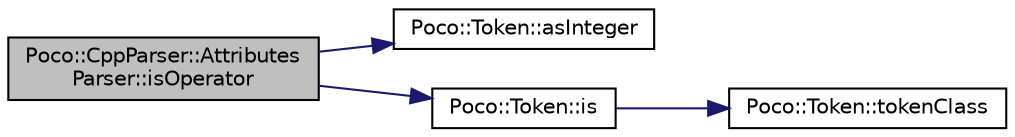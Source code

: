 digraph "Poco::CppParser::AttributesParser::isOperator"
{
 // LATEX_PDF_SIZE
  edge [fontname="Helvetica",fontsize="10",labelfontname="Helvetica",labelfontsize="10"];
  node [fontname="Helvetica",fontsize="10",shape=record];
  rankdir="LR";
  Node1 [label="Poco::CppParser::Attributes\lParser::isOperator",height=0.2,width=0.4,color="black", fillcolor="grey75", style="filled", fontcolor="black",tooltip=" "];
  Node1 -> Node2 [color="midnightblue",fontsize="10",style="solid"];
  Node2 [label="Poco::Token::asInteger",height=0.2,width=0.4,color="black", fillcolor="white", style="filled",URL="$classPoco_1_1Token.html#a871b2599c1f1c0707846f9f072092ff7",tooltip="Returns a string representation of the token."];
  Node1 -> Node3 [color="midnightblue",fontsize="10",style="solid"];
  Node3 [label="Poco::Token::is",height=0.2,width=0.4,color="black", fillcolor="white", style="filled",URL="$classPoco_1_1Token.html#ae70c40dddbeb367a61d88b72cef900b0",tooltip="Returns a char representation of the token."];
  Node3 -> Node4 [color="midnightblue",fontsize="10",style="solid"];
  Node4 [label="Poco::Token::tokenClass",height=0.2,width=0.4,color="black", fillcolor="white", style="filled",URL="$classPoco_1_1Token.html#a699d79eb488d09ea22d802ac633debfa",tooltip=" "];
}
